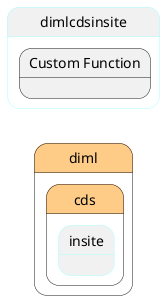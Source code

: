 @startuml
left to right direction


state "diml" as diml #ffcc88 {
state "cds" as dimlcds #ffcc88 {
state "insite" as dimlcdsinsite ##aaffff {
}
}
}


state "dimlcdsinsite" as pstatename ##aaffff {
    state "Custom Function" as insitefunction {
    }
}





@enduml
